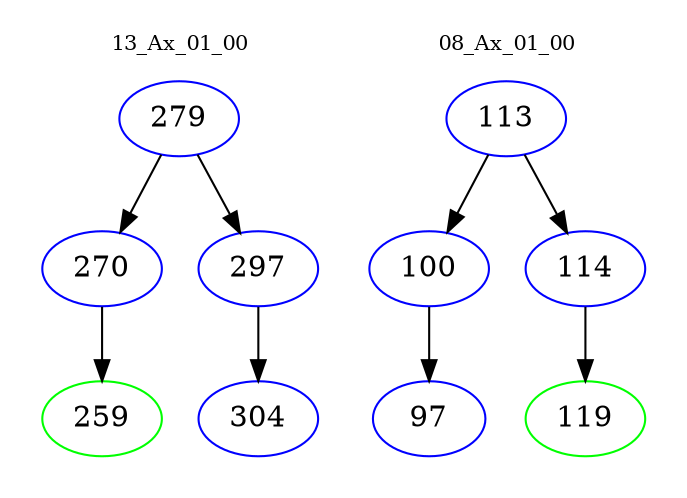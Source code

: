 digraph{
subgraph cluster_0 {
color = white
label = "13_Ax_01_00";
fontsize=10;
T0_279 [label="279", color="blue"]
T0_279 -> T0_270 [color="black"]
T0_270 [label="270", color="blue"]
T0_270 -> T0_259 [color="black"]
T0_259 [label="259", color="green"]
T0_279 -> T0_297 [color="black"]
T0_297 [label="297", color="blue"]
T0_297 -> T0_304 [color="black"]
T0_304 [label="304", color="blue"]
}
subgraph cluster_1 {
color = white
label = "08_Ax_01_00";
fontsize=10;
T1_113 [label="113", color="blue"]
T1_113 -> T1_100 [color="black"]
T1_100 [label="100", color="blue"]
T1_100 -> T1_97 [color="black"]
T1_97 [label="97", color="blue"]
T1_113 -> T1_114 [color="black"]
T1_114 [label="114", color="blue"]
T1_114 -> T1_119 [color="black"]
T1_119 [label="119", color="green"]
}
}
